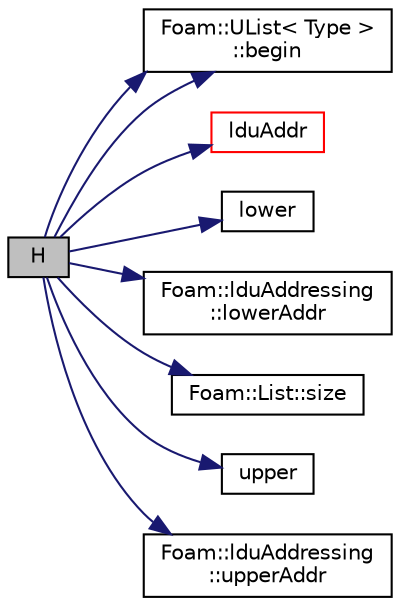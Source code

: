 digraph "H"
{
  bgcolor="transparent";
  edge [fontname="Helvetica",fontsize="10",labelfontname="Helvetica",labelfontsize="10"];
  node [fontname="Helvetica",fontsize="10",shape=record];
  rankdir="LR";
  Node1 [label="H",height=0.2,width=0.4,color="black", fillcolor="grey75", style="filled", fontcolor="black"];
  Node1 -> Node2 [color="midnightblue",fontsize="10",style="solid",fontname="Helvetica"];
  Node2 [label="Foam::UList\< Type \>\l::begin",height=0.2,width=0.4,color="black",URL="$a02720.html#a8a0643ef7f391465066f7f07d45ce934",tooltip="Return an iterator to begin traversing the UList. "];
  Node1 -> Node2 [color="midnightblue",fontsize="10",style="solid",fontname="Helvetica"];
  Node1 -> Node3 [color="midnightblue",fontsize="10",style="solid",fontname="Helvetica"];
  Node3 [label="lduAddr",height=0.2,width=0.4,color="red",URL="$a01274.html#a4d0ef83ad6199d0b94d565de54a9eae5",tooltip="Return the LDU addressing. "];
  Node1 -> Node4 [color="midnightblue",fontsize="10",style="solid",fontname="Helvetica"];
  Node4 [label="lower",height=0.2,width=0.4,color="black",URL="$a01274.html#a734a4ef740d3c42f77537ecea178a161"];
  Node1 -> Node5 [color="midnightblue",fontsize="10",style="solid",fontname="Helvetica"];
  Node5 [label="Foam::lduAddressing\l::lowerAddr",height=0.2,width=0.4,color="black",URL="$a01269.html#af11f44951a37815ca736db386ad1c33e",tooltip="Return lower addressing. "];
  Node1 -> Node6 [color="midnightblue",fontsize="10",style="solid",fontname="Helvetica"];
  Node6 [label="Foam::List::size",height=0.2,width=0.4,color="black",URL="$a01355.html#a8a5f6fa29bd4b500caf186f60245b384",tooltip="Override size to be inconsistent with allocated storage. "];
  Node1 -> Node7 [color="midnightblue",fontsize="10",style="solid",fontname="Helvetica"];
  Node7 [label="upper",height=0.2,width=0.4,color="black",URL="$a01274.html#a11672a767f497e24dce3ff31da13d9d0"];
  Node1 -> Node8 [color="midnightblue",fontsize="10",style="solid",fontname="Helvetica"];
  Node8 [label="Foam::lduAddressing\l::upperAddr",height=0.2,width=0.4,color="black",URL="$a01269.html#ae0eccad377069f19cbad2b04b06a21b0",tooltip="Return upper addressing. "];
}
